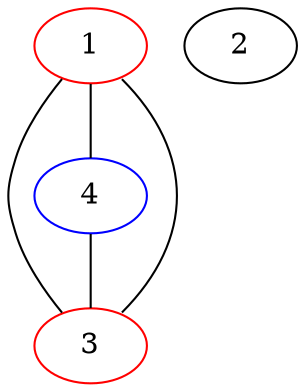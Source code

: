 graph {
  1 -- 3 [headport="ne", tailport="se"];
  1 -- 3 [headport="no", tailport="so"];
  1 -- 4;
  4 -- 3;
  2;
  1 [color="red"];
  3 [color="red"];
  4 [color="blue"];

}
